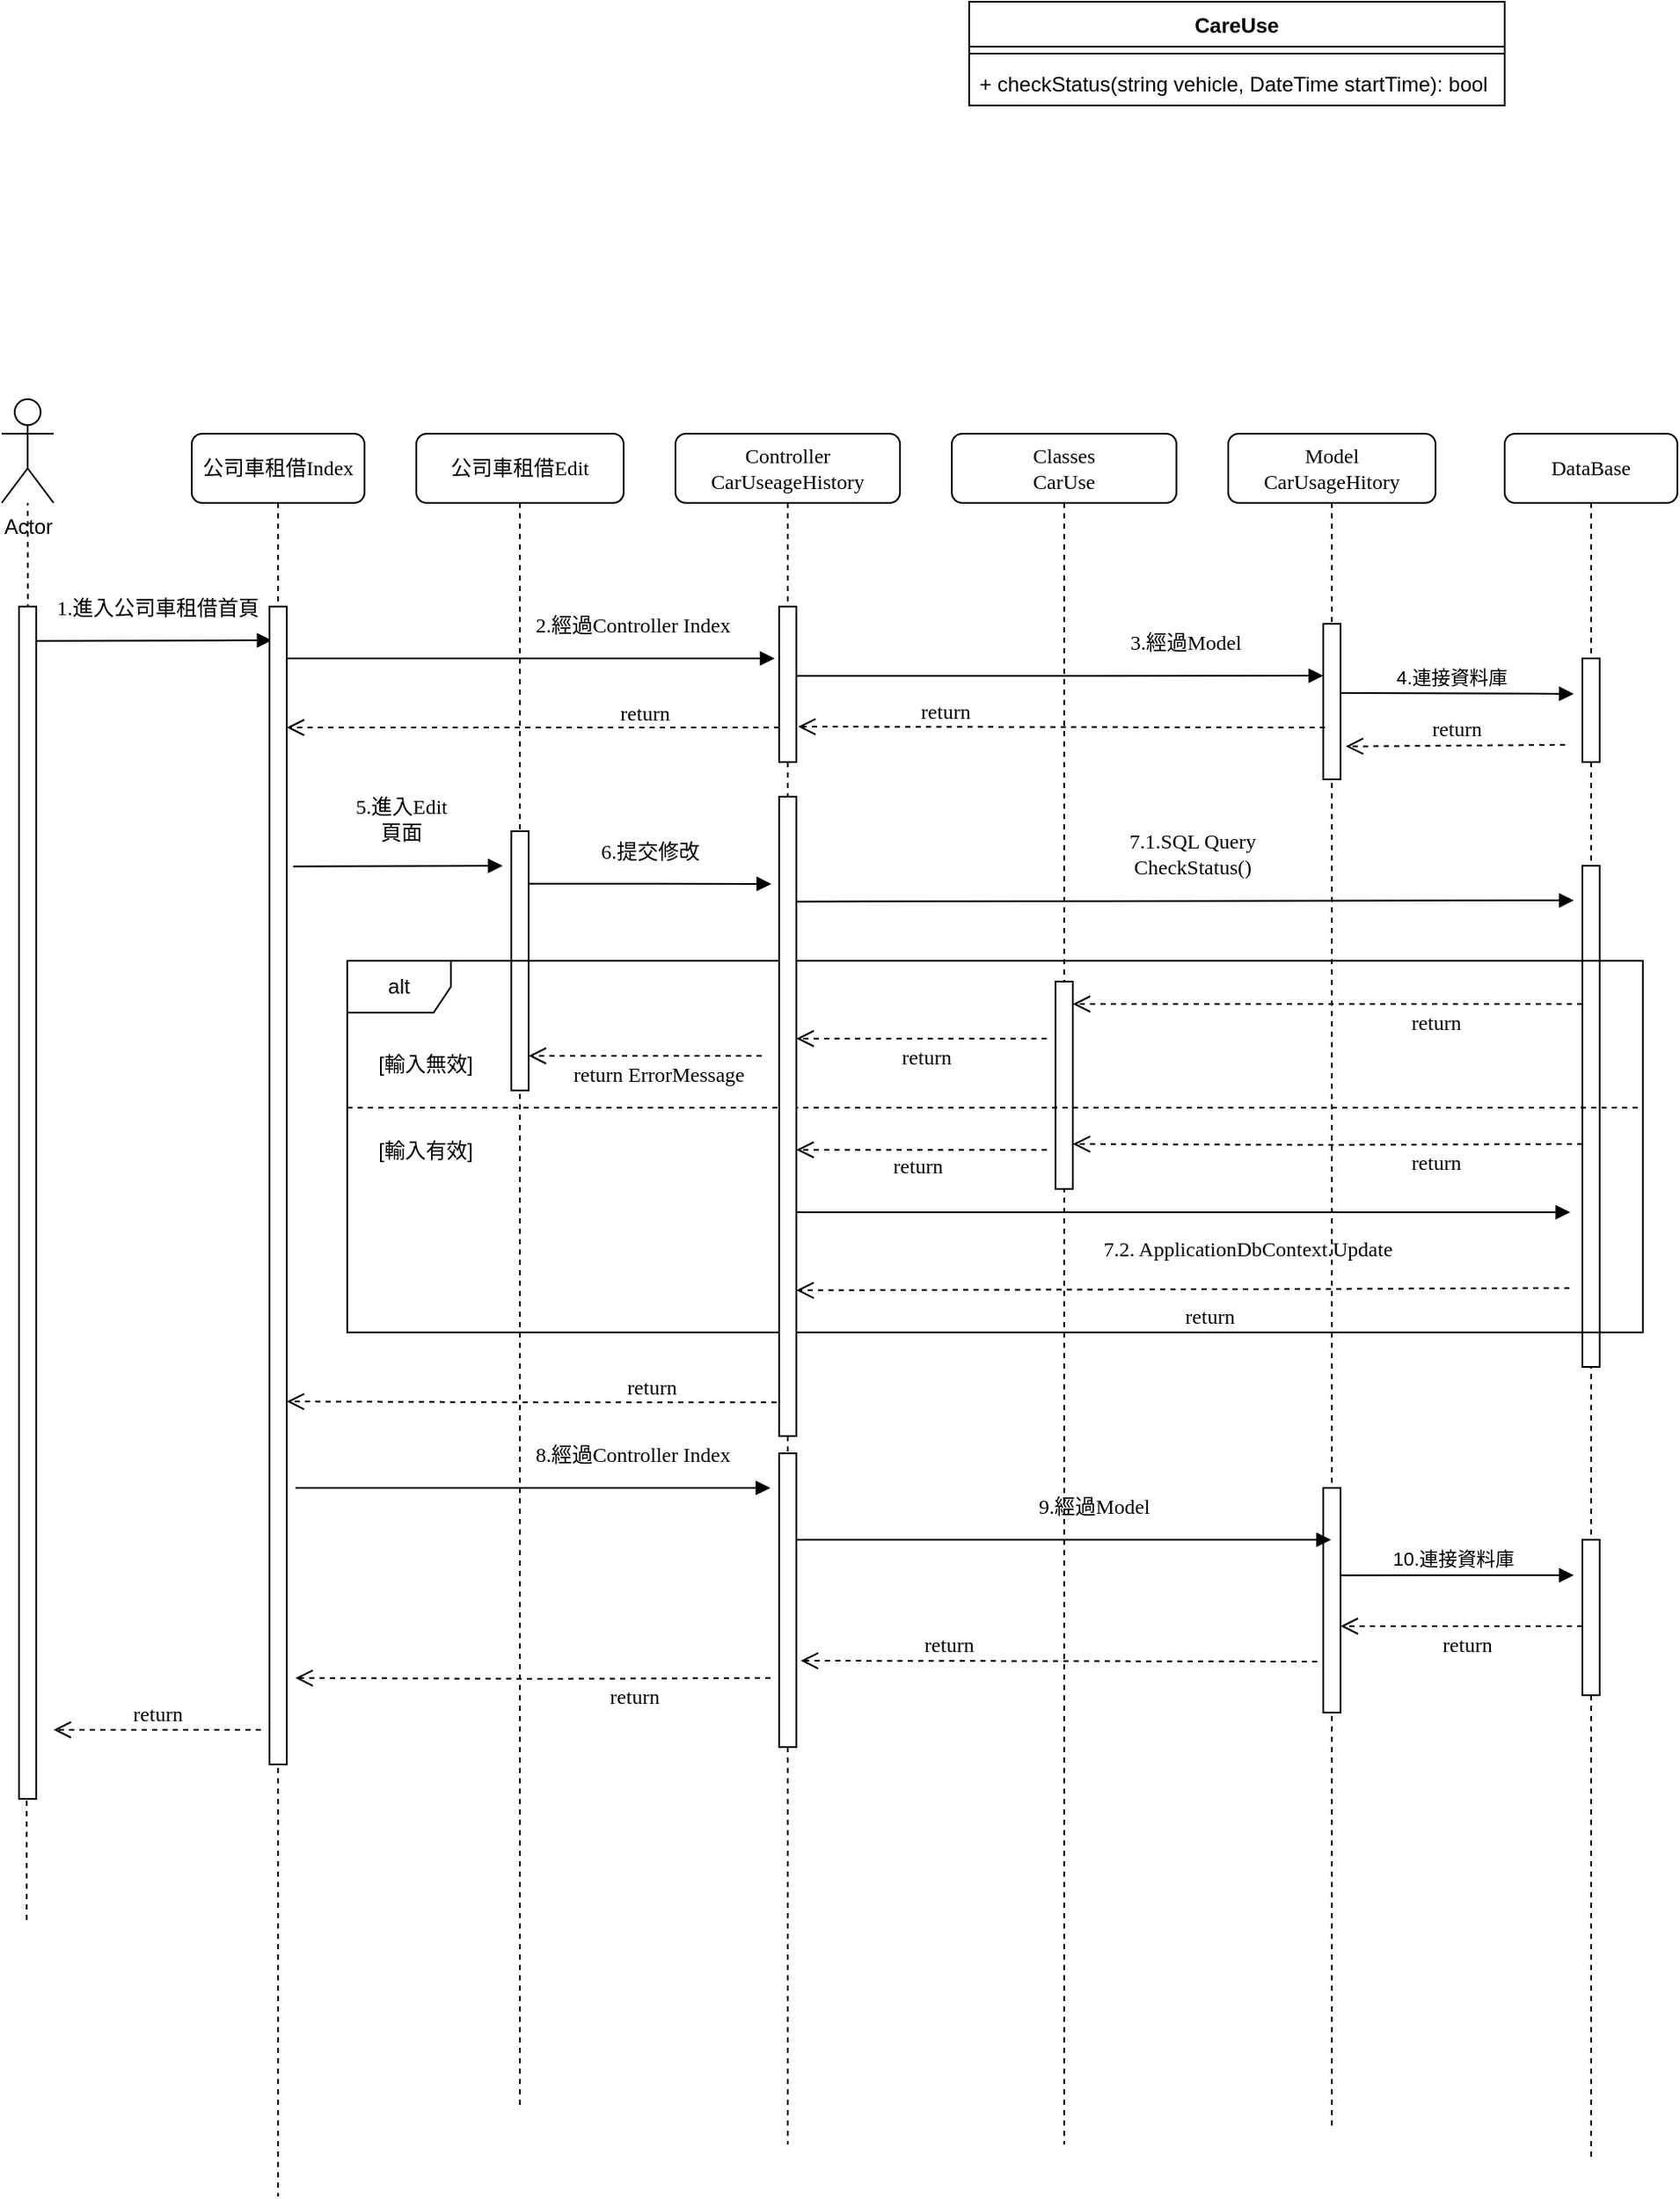 <mxfile version="21.5.2" type="github">
  <diagram name="第1頁" id="OlODXsAz0My1lcviEtLB">
    <mxGraphModel dx="1050" dy="625" grid="1" gridSize="10" guides="1" tooltips="1" connect="1" arrows="1" fold="1" page="1" pageScale="1" pageWidth="1169" pageHeight="827" math="0" shadow="0">
      <root>
        <mxCell id="0" />
        <mxCell id="1" parent="0" />
        <mxCell id="F7qLGNUlQ6AjM7JBpMWR-1" value="DataBase" style="shape=umlLifeline;perimeter=lifelinePerimeter;whiteSpace=wrap;html=1;container=1;collapsible=0;recursiveResize=0;outlineConnect=0;rounded=1;shadow=0;comic=0;labelBackgroundColor=none;strokeWidth=1;fontFamily=Verdana;fontSize=12;align=center;" vertex="1" parent="1">
          <mxGeometry x="1000" y="390" width="100" height="1000" as="geometry" />
        </mxCell>
        <mxCell id="F7qLGNUlQ6AjM7JBpMWR-2" value="" style="html=1;points=[];perimeter=orthogonalPerimeter;rounded=0;shadow=0;comic=0;labelBackgroundColor=none;strokeColor=#000000;strokeWidth=1;fillColor=#FFFFFF;fontFamily=Verdana;fontSize=12;fontColor=#000000;align=center;" vertex="1" parent="F7qLGNUlQ6AjM7JBpMWR-1">
          <mxGeometry x="45" y="130" width="10" height="60" as="geometry" />
        </mxCell>
        <mxCell id="F7qLGNUlQ6AjM7JBpMWR-3" value="return" style="html=1;verticalAlign=bottom;endArrow=open;dashed=1;endSize=8;labelBackgroundColor=none;fontFamily=Verdana;fontSize=12;entryX=1.303;entryY=0.788;entryDx=0;entryDy=0;entryPerimeter=0;" edge="1" parent="F7qLGNUlQ6AjM7JBpMWR-1" target="F7qLGNUlQ6AjM7JBpMWR-11">
          <mxGeometry relative="1" as="geometry">
            <mxPoint x="-105" y="180" as="targetPoint" />
            <mxPoint x="35" y="180" as="sourcePoint" />
            <mxPoint as="offset" />
          </mxGeometry>
        </mxCell>
        <mxCell id="F7qLGNUlQ6AjM7JBpMWR-4" value="" style="html=1;points=[];perimeter=orthogonalPerimeter;rounded=0;shadow=0;comic=0;labelBackgroundColor=none;strokeColor=#000000;strokeWidth=1;fillColor=#FFFFFF;fontFamily=Verdana;fontSize=12;fontColor=#000000;align=center;" vertex="1" parent="F7qLGNUlQ6AjM7JBpMWR-1">
          <mxGeometry x="45" y="250" width="10" height="290" as="geometry" />
        </mxCell>
        <mxCell id="F7qLGNUlQ6AjM7JBpMWR-5" value="" style="html=1;points=[];perimeter=orthogonalPerimeter;rounded=0;shadow=0;comic=0;labelBackgroundColor=none;strokeWidth=1;fontFamily=Verdana;fontSize=12;align=center;" vertex="1" parent="F7qLGNUlQ6AjM7JBpMWR-1">
          <mxGeometry x="45" y="640" width="10" height="90" as="geometry" />
        </mxCell>
        <mxCell id="F7qLGNUlQ6AjM7JBpMWR-6" value="1.進入公司車租借首頁" style="html=1;verticalAlign=bottom;endArrow=block;labelBackgroundColor=none;fontFamily=Verdana;fontSize=12;edgeStyle=elbowEdgeStyle;elbow=vertical;exitX=1.32;exitY=0.127;exitDx=0;exitDy=0;exitPerimeter=0;" edge="1" parent="1">
          <mxGeometry x="0.025" y="10" relative="1" as="geometry">
            <mxPoint x="150.0" y="509.85" as="sourcePoint" />
            <mxPoint x="286.3" y="509.5" as="targetPoint" />
            <mxPoint as="offset" />
          </mxGeometry>
        </mxCell>
        <mxCell id="F7qLGNUlQ6AjM7JBpMWR-7" value="Actor" style="shape=umlActor;verticalLabelPosition=bottom;verticalAlign=top;html=1;outlineConnect=0;" vertex="1" parent="1">
          <mxGeometry x="130" y="370" width="30" height="60" as="geometry" />
        </mxCell>
        <mxCell id="F7qLGNUlQ6AjM7JBpMWR-8" value="Model&lt;br&gt;CarUsageHitory" style="shape=umlLifeline;perimeter=lifelinePerimeter;whiteSpace=wrap;html=1;container=1;collapsible=0;recursiveResize=0;outlineConnect=0;rounded=1;shadow=0;comic=0;labelBackgroundColor=none;strokeWidth=1;fontFamily=Verdana;fontSize=12;align=center;" vertex="1" parent="1">
          <mxGeometry x="840" y="390" width="120" height="980" as="geometry" />
        </mxCell>
        <mxCell id="F7qLGNUlQ6AjM7JBpMWR-9" value="" style="html=1;verticalAlign=bottom;endArrow=block;labelBackgroundColor=none;fontFamily=Verdana;fontSize=12;edgeStyle=elbowEdgeStyle;elbow=vertical;exitX=0.9;exitY=0.237;exitDx=0;exitDy=0;exitPerimeter=0;" edge="1" parent="F7qLGNUlQ6AjM7JBpMWR-8">
          <mxGeometry relative="1" as="geometry">
            <mxPoint x="65" y="150" as="sourcePoint" />
            <mxPoint x="200" y="151" as="targetPoint" />
          </mxGeometry>
        </mxCell>
        <mxCell id="F7qLGNUlQ6AjM7JBpMWR-10" value="4.連接資料庫" style="edgeLabel;html=1;align=center;verticalAlign=middle;resizable=0;points=[];" vertex="1" connectable="0" parent="F7qLGNUlQ6AjM7JBpMWR-9">
          <mxGeometry x="-0.049" y="2" relative="1" as="geometry">
            <mxPoint y="-8" as="offset" />
          </mxGeometry>
        </mxCell>
        <mxCell id="F7qLGNUlQ6AjM7JBpMWR-11" value="" style="html=1;points=[];perimeter=orthogonalPerimeter;rounded=0;shadow=0;comic=0;labelBackgroundColor=none;strokeWidth=1;fontFamily=Verdana;fontSize=12;align=center;" vertex="1" parent="F7qLGNUlQ6AjM7JBpMWR-8">
          <mxGeometry x="55" y="110" width="10" height="90" as="geometry" />
        </mxCell>
        <mxCell id="F7qLGNUlQ6AjM7JBpMWR-16" value="" style="endArrow=none;dashed=1;html=1;rounded=0;exitX=0.52;exitY=0.011;exitDx=0;exitDy=0;exitPerimeter=0;" edge="1" parent="1" source="F7qLGNUlQ6AjM7JBpMWR-61" target="F7qLGNUlQ6AjM7JBpMWR-7">
          <mxGeometry width="50" height="50" relative="1" as="geometry">
            <mxPoint x="140" y="490" as="sourcePoint" />
            <mxPoint x="143" y="440" as="targetPoint" />
          </mxGeometry>
        </mxCell>
        <mxCell id="F7qLGNUlQ6AjM7JBpMWR-22" value="公司車租借Edit" style="shape=umlLifeline;perimeter=lifelinePerimeter;whiteSpace=wrap;html=1;container=1;collapsible=0;recursiveResize=0;outlineConnect=0;rounded=1;shadow=0;comic=0;labelBackgroundColor=none;strokeWidth=1;fontFamily=Verdana;fontSize=12;align=center;" vertex="1" parent="1">
          <mxGeometry x="370" y="390" width="120" height="970" as="geometry" />
        </mxCell>
        <mxCell id="F7qLGNUlQ6AjM7JBpMWR-30" value="6.提交修改" style="html=1;verticalAlign=bottom;endArrow=block;labelBackgroundColor=none;fontFamily=Verdana;fontSize=12;edgeStyle=elbowEdgeStyle;elbow=vertical;exitX=1.32;exitY=0.127;exitDx=0;exitDy=0;exitPerimeter=0;" edge="1" parent="F7qLGNUlQ6AjM7JBpMWR-22">
          <mxGeometry x="0.025" y="10" relative="1" as="geometry">
            <mxPoint x="61.0" y="260.35" as="sourcePoint" />
            <mxPoint x="205.5" y="260.882" as="targetPoint" />
            <mxPoint as="offset" />
          </mxGeometry>
        </mxCell>
        <mxCell id="F7qLGNUlQ6AjM7JBpMWR-57" value="return" style="html=1;verticalAlign=bottom;endArrow=open;dashed=1;endSize=8;labelBackgroundColor=none;fontFamily=Verdana;fontSize=12;" edge="1" parent="F7qLGNUlQ6AjM7JBpMWR-22" source="F7qLGNUlQ6AjM7JBpMWR-17">
          <mxGeometry x="-0.455" relative="1" as="geometry">
            <mxPoint x="-75" y="560" as="targetPoint" />
            <mxPoint x="200" y="560" as="sourcePoint" />
            <mxPoint as="offset" />
            <Array as="points">
              <mxPoint x="70" y="560.5" />
            </Array>
          </mxGeometry>
        </mxCell>
        <mxCell id="F7qLGNUlQ6AjM7JBpMWR-28" value="" style="html=1;points=[];perimeter=orthogonalPerimeter;rounded=0;shadow=0;comic=0;labelBackgroundColor=none;strokeWidth=1;fontFamily=Verdana;fontSize=12;align=center;" vertex="1" parent="1">
          <mxGeometry x="425" y="620" width="10" height="150" as="geometry" />
        </mxCell>
        <mxCell id="F7qLGNUlQ6AjM7JBpMWR-29" value="5.進入Edit&lt;br&gt;頁面" style="html=1;verticalAlign=bottom;endArrow=block;labelBackgroundColor=none;fontFamily=Verdana;fontSize=12;edgeStyle=elbowEdgeStyle;elbow=vertical;exitX=1.32;exitY=0.127;exitDx=0;exitDy=0;exitPerimeter=0;" edge="1" parent="1">
          <mxGeometry x="0.025" y="10" relative="1" as="geometry">
            <mxPoint x="298.7" y="640.35" as="sourcePoint" />
            <mxPoint x="420" y="640" as="targetPoint" />
            <mxPoint as="offset" />
          </mxGeometry>
        </mxCell>
        <mxCell id="F7qLGNUlQ6AjM7JBpMWR-31" value="Classes&lt;br&gt;CarUse" style="shape=umlLifeline;perimeter=lifelinePerimeter;whiteSpace=wrap;html=1;container=1;collapsible=0;recursiveResize=0;outlineConnect=0;rounded=1;shadow=0;comic=0;labelBackgroundColor=none;strokeWidth=1;fontFamily=Verdana;fontSize=12;align=center;" vertex="1" parent="1">
          <mxGeometry x="680" y="390" width="130" height="990" as="geometry" />
        </mxCell>
        <mxCell id="F7qLGNUlQ6AjM7JBpMWR-34" value="return" style="html=1;verticalAlign=bottom;endArrow=open;dashed=1;endSize=8;labelBackgroundColor=none;fontFamily=Verdana;fontSize=12;" edge="1" parent="F7qLGNUlQ6AjM7JBpMWR-31">
          <mxGeometry x="0.443" relative="1" as="geometry">
            <mxPoint x="-87.5" y="710" as="targetPoint" />
            <mxPoint x="217.5" y="710.5" as="sourcePoint" />
            <mxPoint as="offset" />
          </mxGeometry>
        </mxCell>
        <mxCell id="F7qLGNUlQ6AjM7JBpMWR-21" value="7.1.SQL Query&lt;br&gt;CheckStatus()" style="html=1;verticalAlign=bottom;endArrow=block;labelBackgroundColor=none;fontFamily=Verdana;fontSize=12;edgeStyle=elbowEdgeStyle;elbow=vertical;exitX=1.32;exitY=0.127;exitDx=0;exitDy=0;exitPerimeter=0;" edge="1" parent="F7qLGNUlQ6AjM7JBpMWR-31">
          <mxGeometry x="0.018" y="10" relative="1" as="geometry">
            <mxPoint x="-90" y="270.72" as="sourcePoint" />
            <mxPoint x="360" y="270" as="targetPoint" />
            <mxPoint as="offset" />
            <Array as="points">
              <mxPoint x="-75" y="270" />
            </Array>
          </mxGeometry>
        </mxCell>
        <mxCell id="F7qLGNUlQ6AjM7JBpMWR-62" value="" style="html=1;points=[];perimeter=orthogonalPerimeter;rounded=0;shadow=0;comic=0;labelBackgroundColor=none;strokeWidth=1;fontFamily=Verdana;fontSize=12;align=center;" vertex="1" parent="F7qLGNUlQ6AjM7JBpMWR-31">
          <mxGeometry x="60" y="317" width="10" height="120" as="geometry" />
        </mxCell>
        <mxCell id="F7qLGNUlQ6AjM7JBpMWR-12" value="" style="html=1;points=[];perimeter=orthogonalPerimeter;rounded=0;shadow=0;comic=0;labelBackgroundColor=none;strokeWidth=1;fontFamily=Verdana;fontSize=12;align=center;" vertex="1" parent="F7qLGNUlQ6AjM7JBpMWR-31">
          <mxGeometry x="215" y="610" width="10" height="130" as="geometry" />
        </mxCell>
        <mxCell id="F7qLGNUlQ6AjM7JBpMWR-36" value="return" style="html=1;verticalAlign=bottom;endArrow=open;dashed=1;endSize=8;labelBackgroundColor=none;fontFamily=Verdana;fontSize=12;" edge="1" parent="1">
          <mxGeometry x="0.443" relative="1" as="geometry">
            <mxPoint x="591" y="559.5" as="targetPoint" />
            <mxPoint x="896" y="560" as="sourcePoint" />
            <mxPoint as="offset" />
          </mxGeometry>
        </mxCell>
        <mxCell id="F7qLGNUlQ6AjM7JBpMWR-38" value="alt" style="shape=umlFrame;whiteSpace=wrap;html=1;pointerEvents=0;" vertex="1" parent="1">
          <mxGeometry x="330" y="695" width="750" height="215" as="geometry" />
        </mxCell>
        <mxCell id="F7qLGNUlQ6AjM7JBpMWR-39" value="" style="endArrow=none;dashed=1;html=1;rounded=0;exitX=0.001;exitY=0.494;exitDx=0;exitDy=0;exitPerimeter=0;" edge="1" parent="1">
          <mxGeometry width="50" height="50" relative="1" as="geometry">
            <mxPoint x="330.0" y="780.0" as="sourcePoint" />
            <mxPoint x="1080" y="780" as="targetPoint" />
          </mxGeometry>
        </mxCell>
        <mxCell id="F7qLGNUlQ6AjM7JBpMWR-40" value="[輸入無效]" style="text;html=1;align=center;verticalAlign=middle;resizable=0;points=[];autosize=1;strokeColor=none;fillColor=none;" vertex="1" parent="1">
          <mxGeometry x="335" y="740" width="80" height="30" as="geometry" />
        </mxCell>
        <mxCell id="F7qLGNUlQ6AjM7JBpMWR-41" value="[輸入有效]" style="text;html=1;align=center;verticalAlign=middle;resizable=0;points=[];autosize=1;strokeColor=none;fillColor=none;" vertex="1" parent="1">
          <mxGeometry x="335" y="790" width="80" height="30" as="geometry" />
        </mxCell>
        <mxCell id="F7qLGNUlQ6AjM7JBpMWR-42" value="return" style="html=1;verticalAlign=bottom;endArrow=open;dashed=1;endSize=8;labelBackgroundColor=none;fontFamily=Verdana;fontSize=12;" edge="1" parent="1">
          <mxGeometry x="-0.424" y="20" relative="1" as="geometry">
            <mxPoint x="750" y="720" as="targetPoint" />
            <mxPoint x="1045" y="720" as="sourcePoint" />
            <mxPoint as="offset" />
          </mxGeometry>
        </mxCell>
        <mxCell id="F7qLGNUlQ6AjM7JBpMWR-43" value="return" style="html=1;verticalAlign=bottom;endArrow=open;dashed=1;endSize=8;labelBackgroundColor=none;fontFamily=Verdana;fontSize=12;" edge="1" parent="1">
          <mxGeometry x="-0.035" y="20" relative="1" as="geometry">
            <mxPoint x="590" y="740" as="targetPoint" />
            <mxPoint x="735" y="740" as="sourcePoint" />
            <mxPoint as="offset" />
          </mxGeometry>
        </mxCell>
        <mxCell id="F7qLGNUlQ6AjM7JBpMWR-44" value="return ErrorMessage" style="html=1;verticalAlign=bottom;endArrow=open;dashed=1;endSize=8;labelBackgroundColor=none;fontFamily=Verdana;fontSize=12;" edge="1" parent="1">
          <mxGeometry x="-0.111" y="20" relative="1" as="geometry">
            <mxPoint x="435" y="750" as="targetPoint" />
            <mxPoint x="570" y="750" as="sourcePoint" />
            <mxPoint as="offset" />
          </mxGeometry>
        </mxCell>
        <mxCell id="F7qLGNUlQ6AjM7JBpMWR-45" value="return" style="html=1;verticalAlign=bottom;endArrow=open;dashed=1;endSize=8;labelBackgroundColor=none;fontFamily=Verdana;fontSize=12;" edge="1" parent="1">
          <mxGeometry x="-0.424" y="20" relative="1" as="geometry">
            <mxPoint x="750" y="801" as="targetPoint" />
            <mxPoint x="1045" y="801" as="sourcePoint" />
            <mxPoint as="offset" />
            <Array as="points">
              <mxPoint x="895" y="801.5" />
            </Array>
          </mxGeometry>
        </mxCell>
        <mxCell id="F7qLGNUlQ6AjM7JBpMWR-46" value="return" style="html=1;verticalAlign=bottom;endArrow=open;dashed=1;endSize=8;labelBackgroundColor=none;fontFamily=Verdana;fontSize=12;" edge="1" parent="1">
          <mxGeometry x="0.035" y="19" relative="1" as="geometry">
            <mxPoint x="590" y="804.38" as="targetPoint" />
            <mxPoint x="735" y="804.38" as="sourcePoint" />
            <mxPoint as="offset" />
          </mxGeometry>
        </mxCell>
        <mxCell id="F7qLGNUlQ6AjM7JBpMWR-48" value="7.2. ApplicationDbContext.Update" style="html=1;verticalAlign=bottom;endArrow=block;labelBackgroundColor=none;fontFamily=Verdana;fontSize=12;edgeStyle=elbowEdgeStyle;elbow=vertical;exitX=0.994;exitY=0.653;exitDx=0;exitDy=0;exitPerimeter=0;" edge="1" parent="1">
          <mxGeometry x="0.165" y="-30" relative="1" as="geometry">
            <mxPoint x="589.94" y="840.45" as="sourcePoint" />
            <mxPoint x="1038" y="840.29" as="targetPoint" />
            <mxPoint as="offset" />
          </mxGeometry>
        </mxCell>
        <mxCell id="F7qLGNUlQ6AjM7JBpMWR-49" value="公司車租借Index" style="shape=umlLifeline;perimeter=lifelinePerimeter;whiteSpace=wrap;html=1;container=1;collapsible=0;recursiveResize=0;outlineConnect=0;rounded=1;shadow=0;comic=0;labelBackgroundColor=none;strokeWidth=1;fontFamily=Verdana;fontSize=12;align=center;" vertex="1" parent="1">
          <mxGeometry x="240" y="390" width="100" height="1020" as="geometry" />
        </mxCell>
        <mxCell id="F7qLGNUlQ6AjM7JBpMWR-50" value="2.經過Controller Index" style="html=1;verticalAlign=bottom;endArrow=block;labelBackgroundColor=none;fontFamily=Verdana;fontSize=12;edgeStyle=elbowEdgeStyle;elbow=vertical;entryX=-0.253;entryY=0.333;entryDx=0;entryDy=0;entryPerimeter=0;" edge="1" parent="F7qLGNUlQ6AjM7JBpMWR-49" target="F7qLGNUlQ6AjM7JBpMWR-19">
          <mxGeometry x="0.417" y="10" relative="1" as="geometry">
            <mxPoint x="55" y="130" as="sourcePoint" />
            <mxPoint x="330" y="130" as="targetPoint" />
            <mxPoint as="offset" />
          </mxGeometry>
        </mxCell>
        <mxCell id="F7qLGNUlQ6AjM7JBpMWR-51" value="return" style="html=1;verticalAlign=bottom;endArrow=open;dashed=1;endSize=8;labelBackgroundColor=none;fontFamily=Verdana;fontSize=12;" edge="1" parent="F7qLGNUlQ6AjM7JBpMWR-49">
          <mxGeometry x="-0.451" y="1" relative="1" as="geometry">
            <mxPoint x="55" y="170" as="targetPoint" />
            <mxPoint x="340" y="170" as="sourcePoint" />
            <mxPoint as="offset" />
          </mxGeometry>
        </mxCell>
        <mxCell id="F7qLGNUlQ6AjM7JBpMWR-53" value="" style="html=1;points=[];perimeter=orthogonalPerimeter;rounded=0;shadow=0;comic=0;labelBackgroundColor=none;strokeWidth=1;fontFamily=Verdana;fontSize=12;align=center;" vertex="1" parent="F7qLGNUlQ6AjM7JBpMWR-49">
          <mxGeometry x="45" y="100" width="10" height="670" as="geometry" />
        </mxCell>
        <mxCell id="F7qLGNUlQ6AjM7JBpMWR-56" value="8.經過Controller Index" style="html=1;verticalAlign=bottom;endArrow=block;labelBackgroundColor=none;fontFamily=Verdana;fontSize=12;edgeStyle=elbowEdgeStyle;elbow=vertical;" edge="1" parent="1">
          <mxGeometry x="0.417" y="10" relative="1" as="geometry">
            <mxPoint x="300" y="1000.0" as="sourcePoint" />
            <mxPoint x="575" y="1000.0" as="targetPoint" />
            <mxPoint as="offset" />
          </mxGeometry>
        </mxCell>
        <mxCell id="F7qLGNUlQ6AjM7JBpMWR-58" value="return" style="html=1;verticalAlign=bottom;endArrow=open;dashed=1;endSize=8;labelBackgroundColor=none;fontFamily=Verdana;fontSize=12;entryX=1;entryY=0.738;entryDx=0;entryDy=0;entryPerimeter=0;" edge="1" parent="1">
          <mxGeometry x="-0.072" y="25" relative="1" as="geometry">
            <mxPoint x="590" y="885.68" as="targetPoint" />
            <mxPoint x="1037.5" y="884.32" as="sourcePoint" />
            <mxPoint x="-1" as="offset" />
            <Array as="points">
              <mxPoint x="907.5" y="884.82" />
            </Array>
          </mxGeometry>
        </mxCell>
        <mxCell id="F7qLGNUlQ6AjM7JBpMWR-60" value="" style="endArrow=none;dashed=1;html=1;rounded=0;exitX=0.52;exitY=0.011;exitDx=0;exitDy=0;exitPerimeter=0;" edge="1" parent="1">
          <mxGeometry width="50" height="50" relative="1" as="geometry">
            <mxPoint x="144.41" y="1250" as="sourcePoint" />
            <mxPoint x="144.41" y="1180" as="targetPoint" />
          </mxGeometry>
        </mxCell>
        <mxCell id="F7qLGNUlQ6AjM7JBpMWR-61" value="" style="html=1;points=[];perimeter=orthogonalPerimeter;rounded=0;shadow=0;comic=0;labelBackgroundColor=none;strokeWidth=1;fontFamily=Verdana;fontSize=12;align=center;" vertex="1" parent="1">
          <mxGeometry x="140" y="490" width="10" height="690" as="geometry" />
        </mxCell>
        <mxCell id="F7qLGNUlQ6AjM7JBpMWR-17" value="Controller&lt;br&gt;CarUseageHistory" style="shape=umlLifeline;perimeter=lifelinePerimeter;whiteSpace=wrap;html=1;container=1;collapsible=0;recursiveResize=0;outlineConnect=0;rounded=1;shadow=0;comic=0;labelBackgroundColor=none;strokeWidth=1;fontFamily=Verdana;fontSize=12;align=center;" vertex="1" parent="1">
          <mxGeometry x="520" y="390" width="130" height="990" as="geometry" />
        </mxCell>
        <mxCell id="F7qLGNUlQ6AjM7JBpMWR-18" value="3.經過Model" style="html=1;verticalAlign=bottom;endArrow=block;labelBackgroundColor=none;fontFamily=Verdana;fontSize=12;edgeStyle=elbowEdgeStyle;elbow=vertical;exitX=1.121;exitY=0.358;exitDx=0;exitDy=0;exitPerimeter=0;" edge="1" parent="F7qLGNUlQ6AjM7JBpMWR-17">
          <mxGeometry x="0.477" y="10" relative="1" as="geometry">
            <mxPoint x="70" y="140.18" as="sourcePoint" />
            <mxPoint x="375" y="140" as="targetPoint" />
            <Array as="points" />
            <mxPoint as="offset" />
          </mxGeometry>
        </mxCell>
        <mxCell id="F7qLGNUlQ6AjM7JBpMWR-19" value="" style="html=1;points=[];perimeter=orthogonalPerimeter;rounded=0;shadow=0;comic=0;labelBackgroundColor=none;strokeWidth=1;fontFamily=Verdana;fontSize=12;align=center;" vertex="1" parent="F7qLGNUlQ6AjM7JBpMWR-17">
          <mxGeometry x="60" y="100" width="10" height="90" as="geometry" />
        </mxCell>
        <mxCell id="F7qLGNUlQ6AjM7JBpMWR-20" value="" style="html=1;points=[];perimeter=orthogonalPerimeter;rounded=0;shadow=0;comic=0;labelBackgroundColor=none;strokeWidth=1;fontFamily=Verdana;fontSize=12;align=center;" vertex="1" parent="F7qLGNUlQ6AjM7JBpMWR-17">
          <mxGeometry x="60" y="210" width="10" height="370" as="geometry" />
        </mxCell>
        <mxCell id="F7qLGNUlQ6AjM7JBpMWR-54" value="9.經過Model" style="html=1;verticalAlign=bottom;endArrow=block;labelBackgroundColor=none;fontFamily=Verdana;fontSize=12;edgeStyle=elbowEdgeStyle;elbow=vertical;" edge="1" parent="F7qLGNUlQ6AjM7JBpMWR-17" target="F7qLGNUlQ6AjM7JBpMWR-8">
          <mxGeometry x="0.475" y="10" relative="1" as="geometry">
            <mxPoint x="275" y="640" as="sourcePoint" />
            <mxPoint x="275" y="640" as="targetPoint" />
            <Array as="points">
              <mxPoint x="65" y="640" />
              <mxPoint x="75" y="710" />
            </Array>
            <mxPoint as="offset" />
          </mxGeometry>
        </mxCell>
        <mxCell id="F7qLGNUlQ6AjM7JBpMWR-55" value="return" style="html=1;verticalAlign=bottom;endArrow=open;dashed=1;endSize=8;labelBackgroundColor=none;fontFamily=Verdana;fontSize=12;" edge="1" parent="F7qLGNUlQ6AjM7JBpMWR-17">
          <mxGeometry x="-0.424" y="20" relative="1" as="geometry">
            <mxPoint x="-220" y="720" as="targetPoint" />
            <mxPoint x="55" y="720" as="sourcePoint" />
            <mxPoint as="offset" />
            <Array as="points">
              <mxPoint x="-75" y="720.5" />
            </Array>
          </mxGeometry>
        </mxCell>
        <mxCell id="F7qLGNUlQ6AjM7JBpMWR-65" value="" style="html=1;points=[];perimeter=orthogonalPerimeter;rounded=0;shadow=0;comic=0;labelBackgroundColor=none;strokeWidth=1;fontFamily=Verdana;fontSize=12;align=center;" vertex="1" parent="F7qLGNUlQ6AjM7JBpMWR-17">
          <mxGeometry x="60" y="590" width="10" height="170" as="geometry" />
        </mxCell>
        <mxCell id="F7qLGNUlQ6AjM7JBpMWR-14" value="" style="html=1;verticalAlign=bottom;endArrow=block;labelBackgroundColor=none;fontFamily=Verdana;fontSize=12;edgeStyle=elbowEdgeStyle;elbow=vertical;" edge="1" parent="1">
          <mxGeometry relative="1" as="geometry">
            <mxPoint x="905" y="1050.58" as="sourcePoint" />
            <mxPoint x="1040" y="1050.58" as="targetPoint" />
          </mxGeometry>
        </mxCell>
        <mxCell id="F7qLGNUlQ6AjM7JBpMWR-15" value="10.連接資料庫" style="edgeLabel;html=1;align=center;verticalAlign=middle;resizable=0;points=[];" vertex="1" connectable="0" parent="F7qLGNUlQ6AjM7JBpMWR-14">
          <mxGeometry x="-0.049" y="2" relative="1" as="geometry">
            <mxPoint y="-8" as="offset" />
          </mxGeometry>
        </mxCell>
        <mxCell id="F7qLGNUlQ6AjM7JBpMWR-13" value="return" style="html=1;verticalAlign=bottom;endArrow=open;dashed=1;endSize=8;labelBackgroundColor=none;fontFamily=Verdana;fontSize=12;" edge="1" parent="1">
          <mxGeometry x="-0.035" y="20" relative="1" as="geometry">
            <mxPoint x="905" y="1080" as="targetPoint" />
            <mxPoint x="1045" y="1080" as="sourcePoint" />
            <mxPoint as="offset" />
          </mxGeometry>
        </mxCell>
        <mxCell id="F7qLGNUlQ6AjM7JBpMWR-52" value="return" style="html=1;verticalAlign=bottom;endArrow=open;dashed=1;endSize=8;labelBackgroundColor=none;fontFamily=Verdana;fontSize=12;" edge="1" parent="1">
          <mxGeometry relative="1" as="geometry">
            <mxPoint x="160" y="1140" as="targetPoint" />
            <mxPoint x="280" y="1140" as="sourcePoint" />
            <mxPoint as="offset" />
            <Array as="points" />
          </mxGeometry>
        </mxCell>
        <mxCell id="F7qLGNUlQ6AjM7JBpMWR-67" value="CareUse" style="swimlane;fontStyle=1;align=center;verticalAlign=top;childLayout=stackLayout;horizontal=1;startSize=26;horizontalStack=0;resizeParent=1;resizeParentMax=0;resizeLast=0;collapsible=1;marginBottom=0;whiteSpace=wrap;html=1;" vertex="1" parent="1">
          <mxGeometry x="690" y="140" width="310" height="60" as="geometry" />
        </mxCell>
        <mxCell id="F7qLGNUlQ6AjM7JBpMWR-69" value="" style="line;strokeWidth=1;fillColor=none;align=left;verticalAlign=middle;spacingTop=-1;spacingLeft=3;spacingRight=3;rotatable=0;labelPosition=right;points=[];portConstraint=eastwest;strokeColor=inherit;" vertex="1" parent="F7qLGNUlQ6AjM7JBpMWR-67">
          <mxGeometry y="26" width="310" height="8" as="geometry" />
        </mxCell>
        <mxCell id="F7qLGNUlQ6AjM7JBpMWR-70" value="+ checkStatus(string vehicle, DateTime startTime): bool" style="text;strokeColor=none;fillColor=none;align=left;verticalAlign=top;spacingLeft=4;spacingRight=4;overflow=hidden;rotatable=0;points=[[0,0.5],[1,0.5]];portConstraint=eastwest;whiteSpace=wrap;html=1;" vertex="1" parent="F7qLGNUlQ6AjM7JBpMWR-67">
          <mxGeometry y="34" width="310" height="26" as="geometry" />
        </mxCell>
      </root>
    </mxGraphModel>
  </diagram>
</mxfile>
